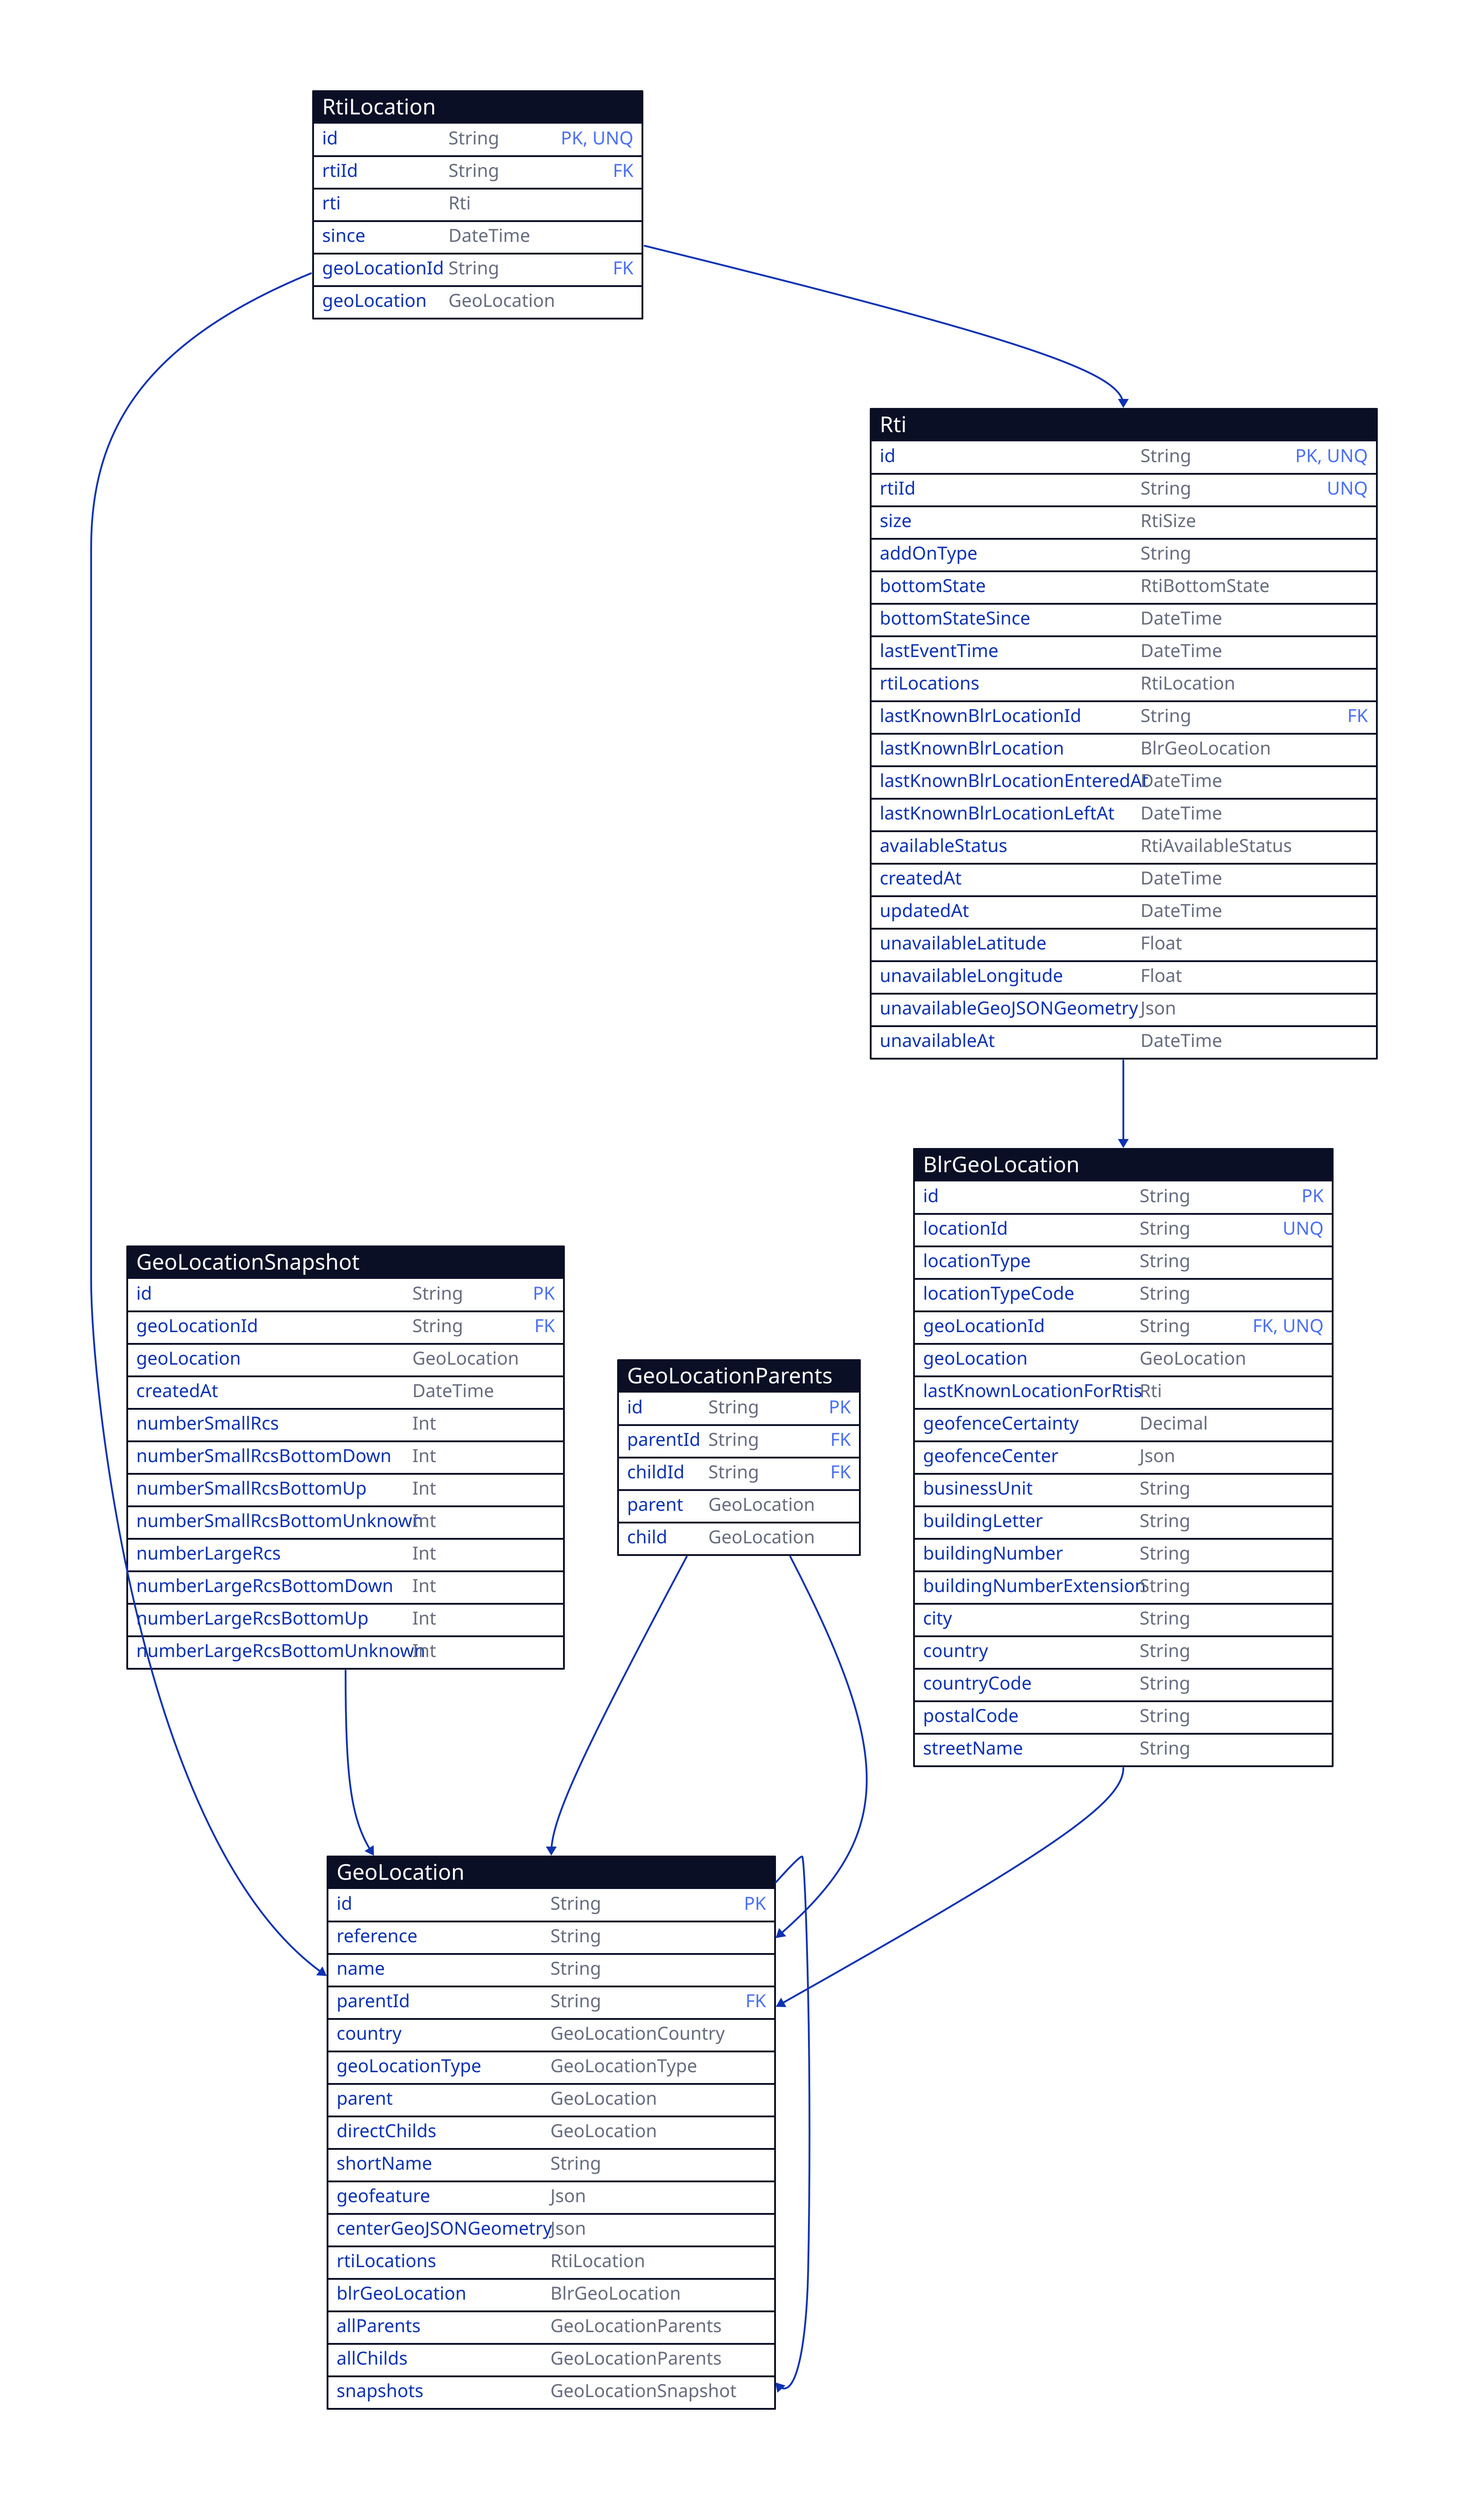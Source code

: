 
Rti: {
    shape: sql_table
    id: String { constraint: [primary_key; unique] }
	rtiId: String { constraint: [unique] }
	size: RtiSize 
	addOnType: String 
	bottomState: RtiBottomState 
	bottomStateSince: DateTime 
	lastEventTime: DateTime 
	rtiLocations: RtiLocation 
	lastKnownBlrLocationId: String { constraint: [foreign_key] }
	lastKnownBlrLocation: BlrGeoLocation 
	lastKnownBlrLocationEnteredAt: DateTime 
	lastKnownBlrLocationLeftAt: DateTime 
	availableStatus: RtiAvailableStatus 
	createdAt: DateTime 
	updatedAt: DateTime 
	unavailableLatitude: Float 
	unavailableLongitude: Float 
	unavailableGeoJSONGeometry: Json 
	unavailableAt: DateTime 
}
        
RtiLocation: {
    shape: sql_table
    id: String { constraint: [primary_key; unique] }
	rtiId: String { constraint: [foreign_key] }
	rti: Rti 
	since: DateTime 
	geoLocationId: String { constraint: [foreign_key] }
	geoLocation: GeoLocation 
}
        
GeoLocation: {
    shape: sql_table
    id: String { constraint: [primary_key] }
	reference: String 
	name: String 
	parentId: String { constraint: [foreign_key] }
	country: GeoLocationCountry 
	geoLocationType: GeoLocationType 
	parent: GeoLocation 
	directChilds: GeoLocation 
	shortName: String 
	geofeature: Json 
	centerGeoJSONGeometry: Json 
	rtiLocations: RtiLocation 
	blrGeoLocation: BlrGeoLocation 
	allParents: GeoLocationParents 
	allChilds: GeoLocationParents 
	snapshots: GeoLocationSnapshot 
}
        
GeoLocationSnapshot: {
    shape: sql_table
    id: String { constraint: [primary_key] }
	geoLocationId: String { constraint: [foreign_key] }
	geoLocation: GeoLocation 
	createdAt: DateTime 
	numberSmallRcs: Int 
	numberSmallRcsBottomDown: Int 
	numberSmallRcsBottomUp: Int 
	numberSmallRcsBottomUnknown: Int 
	numberLargeRcs: Int 
	numberLargeRcsBottomDown: Int 
	numberLargeRcsBottomUp: Int 
	numberLargeRcsBottomUnknown: Int 
}
        
GeoLocationParents: {
    shape: sql_table
    id: String { constraint: [primary_key] }
	parentId: String { constraint: [foreign_key] }
	childId: String { constraint: [foreign_key] }
	parent: GeoLocation 
	child: GeoLocation 
}
        
BlrGeoLocation: {
    shape: sql_table
    id: String { constraint: [primary_key] }
	locationId: String { constraint: [unique] }
	locationType: String 
	locationTypeCode: String 
	geoLocationId: String { constraint: [foreign_key; unique] }
	geoLocation: GeoLocation 
	lastKnownLocationForRtis: Rti 
	geofenceCertainty: Decimal 
	geofenceCenter: Json 
	businessUnit: String 
	buildingLetter: String 
	buildingNumber: String 
	buildingNumberExtension: String 
	city: String 
	country: String 
	countryCode: String 
	postalCode: String 
	streetName: String 
}
        Rti.lastKnownBlrLocationId -> BlrGeoLocation
RtiLocation.rtiId -> Rti
RtiLocation.geoLocationId -> GeoLocation
GeoLocation.parentId -> GeoLocation
GeoLocationSnapshot.geoLocationId -> GeoLocation
GeoLocationParents.parentId -> GeoLocation
GeoLocationParents.childId -> GeoLocation
BlrGeoLocation.geoLocationId -> GeoLocation